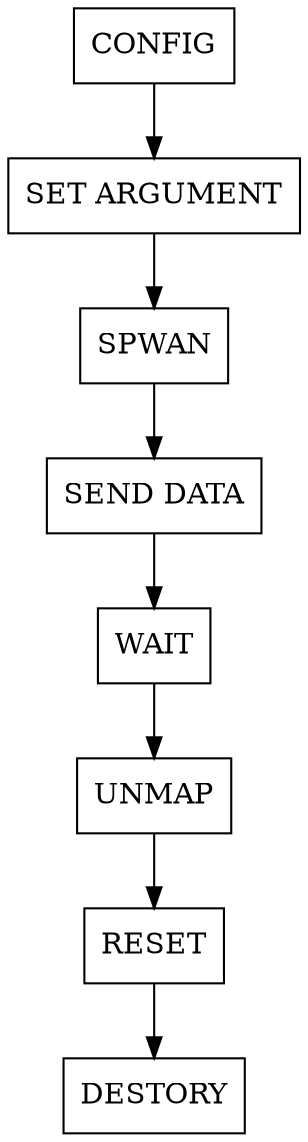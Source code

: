 digraph {
	Node[shape=box];
	"CONFIG" -> "SET ARGUMENT" -> "SPWAN" -> "SEND DATA" -> "WAIT" -> "UNMAP" -> "RESET" -> "DESTORY"
}